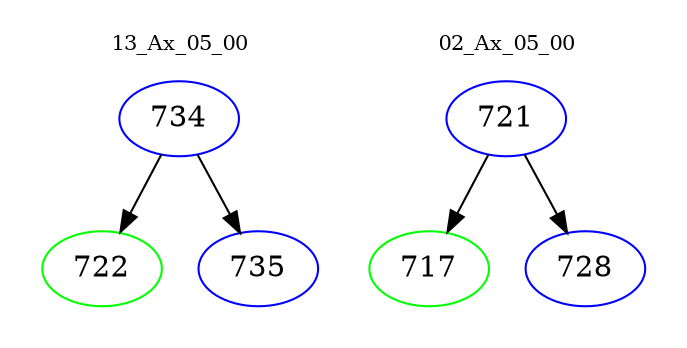 digraph{
subgraph cluster_0 {
color = white
label = "13_Ax_05_00";
fontsize=10;
T0_734 [label="734", color="blue"]
T0_734 -> T0_722 [color="black"]
T0_722 [label="722", color="green"]
T0_734 -> T0_735 [color="black"]
T0_735 [label="735", color="blue"]
}
subgraph cluster_1 {
color = white
label = "02_Ax_05_00";
fontsize=10;
T1_721 [label="721", color="blue"]
T1_721 -> T1_717 [color="black"]
T1_717 [label="717", color="green"]
T1_721 -> T1_728 [color="black"]
T1_728 [label="728", color="blue"]
}
}
